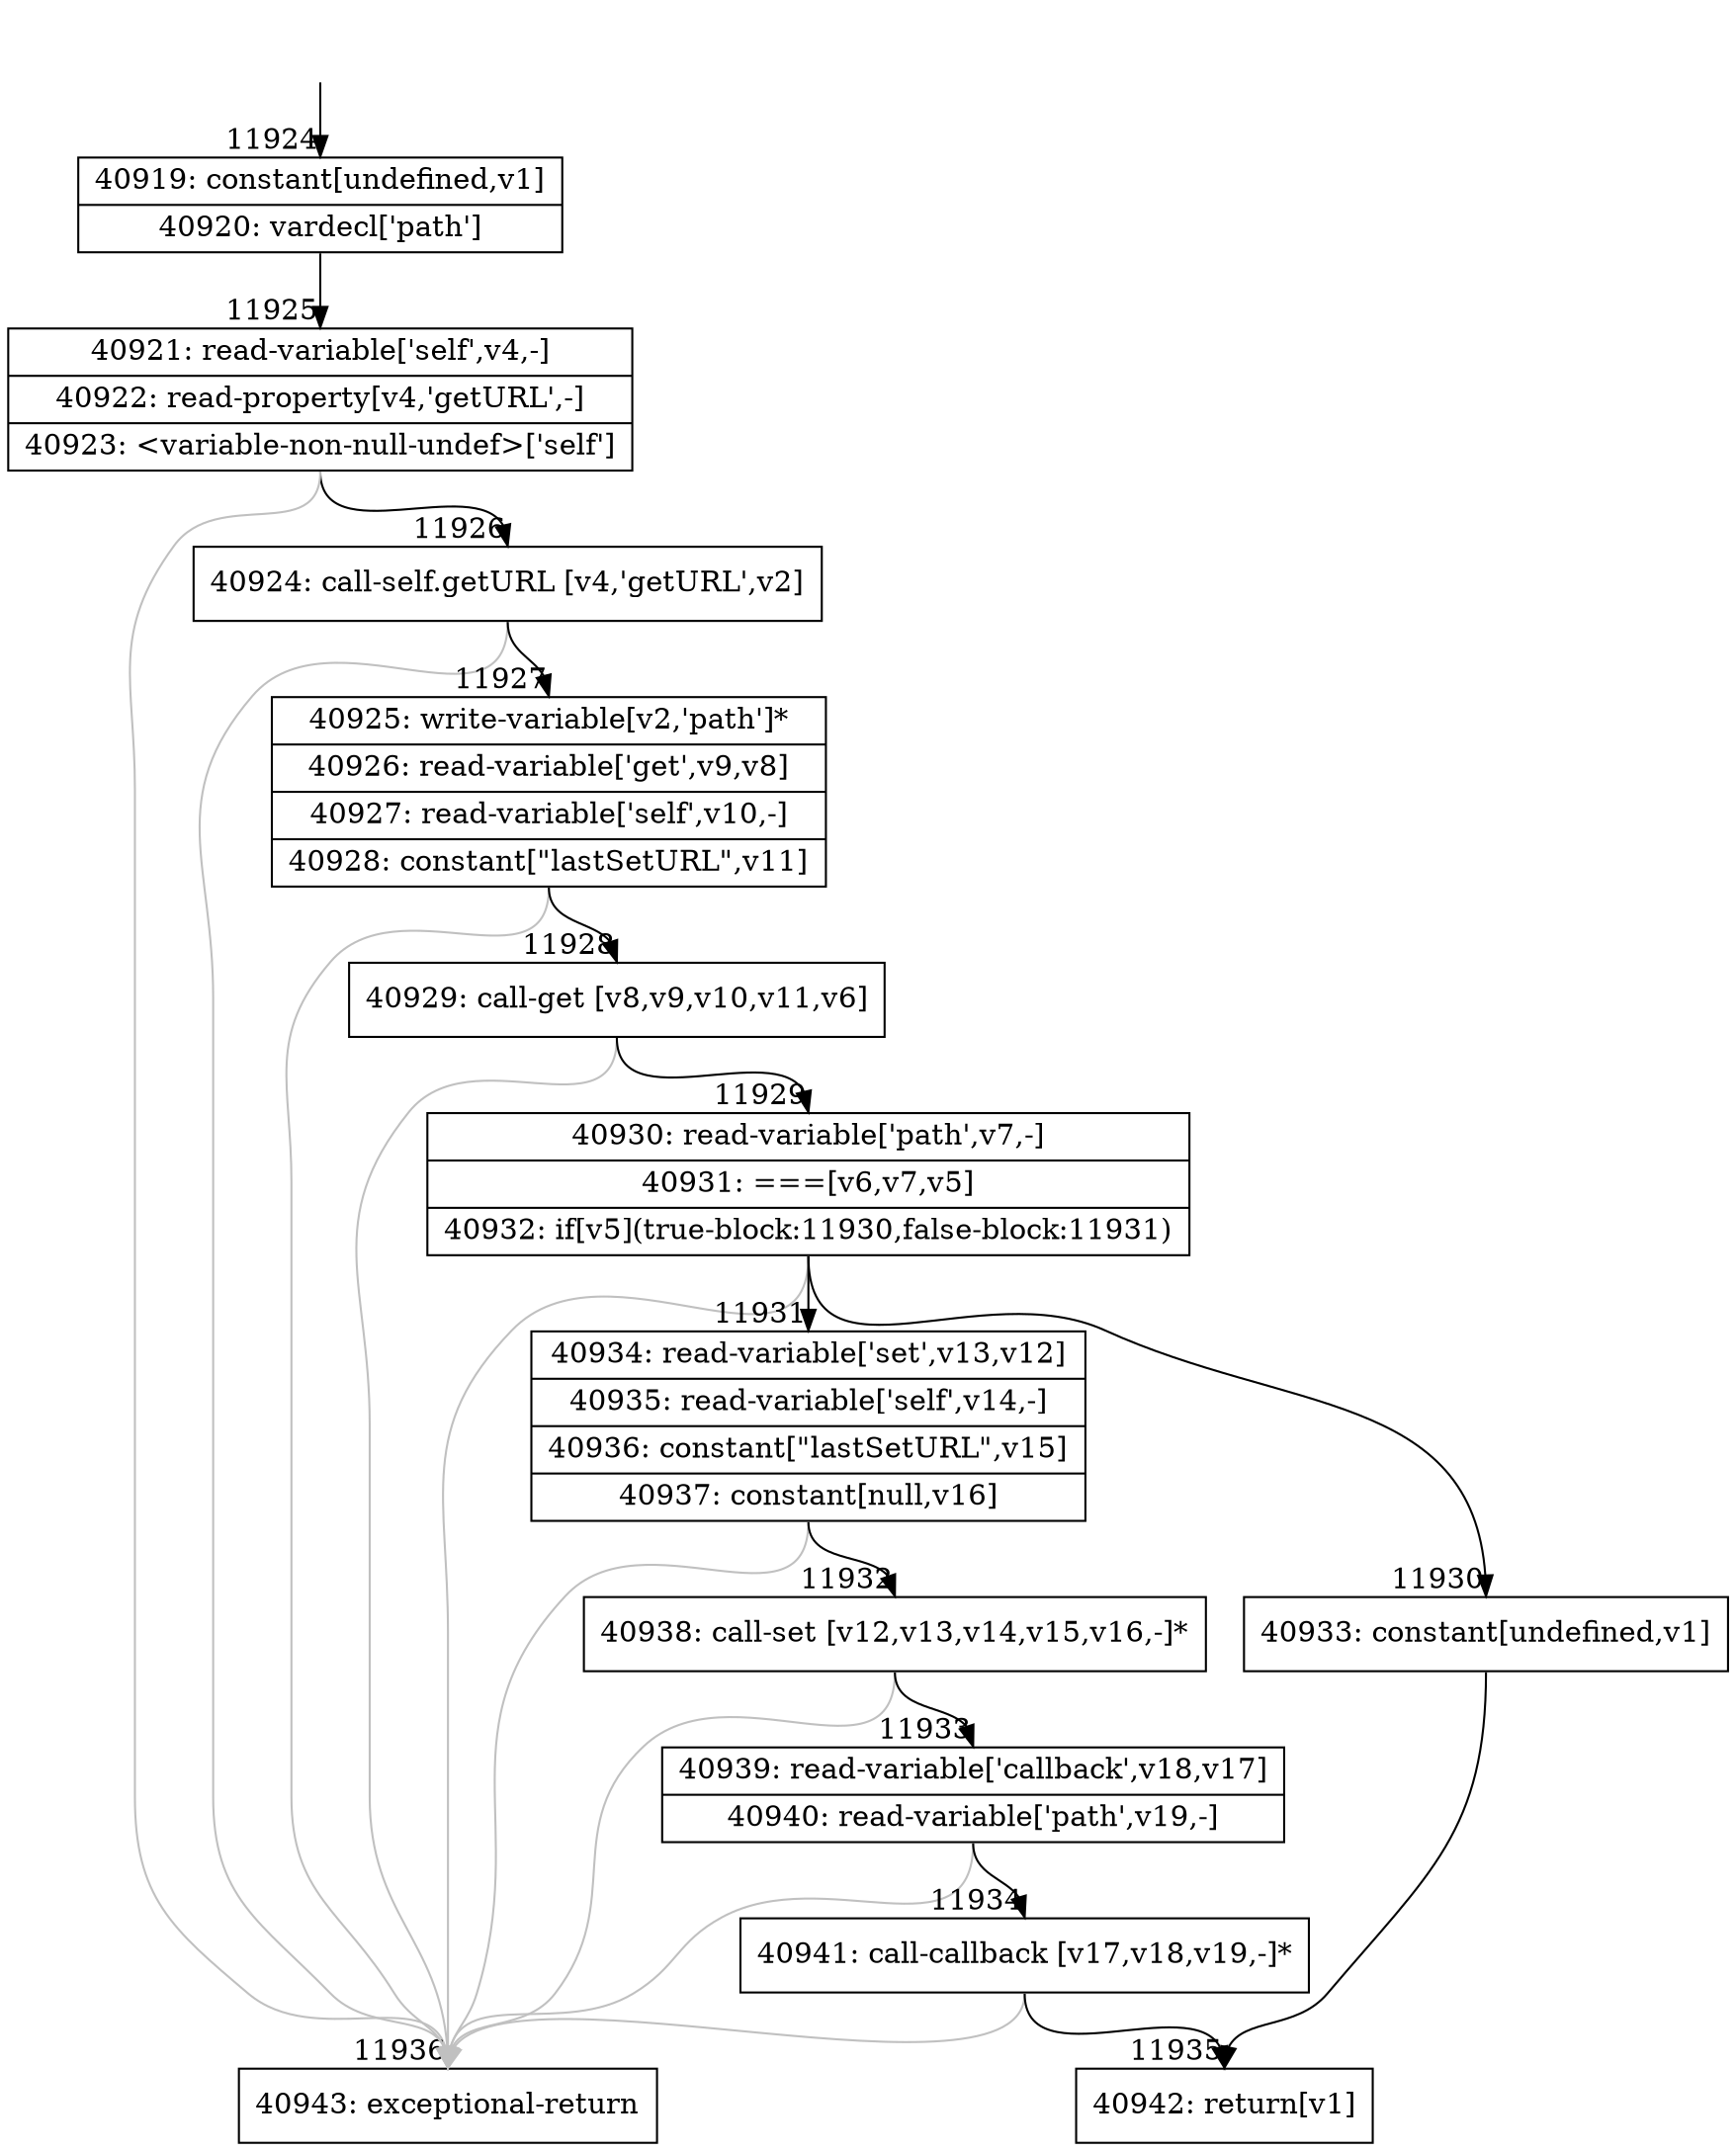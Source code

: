 digraph {
rankdir="TD"
BB_entry983[shape=none,label=""];
BB_entry983 -> BB11924 [tailport=s, headport=n, headlabel="    11924"]
BB11924 [shape=record label="{40919: constant[undefined,v1]|40920: vardecl['path']}" ] 
BB11924 -> BB11925 [tailport=s, headport=n, headlabel="      11925"]
BB11925 [shape=record label="{40921: read-variable['self',v4,-]|40922: read-property[v4,'getURL',-]|40923: \<variable-non-null-undef\>['self']}" ] 
BB11925 -> BB11926 [tailport=s, headport=n, headlabel="      11926"]
BB11925 -> BB11936 [tailport=s, headport=n, color=gray, headlabel="      11936"]
BB11926 [shape=record label="{40924: call-self.getURL [v4,'getURL',v2]}" ] 
BB11926 -> BB11927 [tailport=s, headport=n, headlabel="      11927"]
BB11926 -> BB11936 [tailport=s, headport=n, color=gray]
BB11927 [shape=record label="{40925: write-variable[v2,'path']*|40926: read-variable['get',v9,v8]|40927: read-variable['self',v10,-]|40928: constant[\"lastSetURL\",v11]}" ] 
BB11927 -> BB11928 [tailport=s, headport=n, headlabel="      11928"]
BB11927 -> BB11936 [tailport=s, headport=n, color=gray]
BB11928 [shape=record label="{40929: call-get [v8,v9,v10,v11,v6]}" ] 
BB11928 -> BB11929 [tailport=s, headport=n, headlabel="      11929"]
BB11928 -> BB11936 [tailport=s, headport=n, color=gray]
BB11929 [shape=record label="{40930: read-variable['path',v7,-]|40931: ===[v6,v7,v5]|40932: if[v5](true-block:11930,false-block:11931)}" ] 
BB11929 -> BB11930 [tailport=s, headport=n, headlabel="      11930"]
BB11929 -> BB11931 [tailport=s, headport=n, headlabel="      11931"]
BB11929 -> BB11936 [tailport=s, headport=n, color=gray]
BB11930 [shape=record label="{40933: constant[undefined,v1]}" ] 
BB11930 -> BB11935 [tailport=s, headport=n, headlabel="      11935"]
BB11931 [shape=record label="{40934: read-variable['set',v13,v12]|40935: read-variable['self',v14,-]|40936: constant[\"lastSetURL\",v15]|40937: constant[null,v16]}" ] 
BB11931 -> BB11932 [tailport=s, headport=n, headlabel="      11932"]
BB11931 -> BB11936 [tailport=s, headport=n, color=gray]
BB11932 [shape=record label="{40938: call-set [v12,v13,v14,v15,v16,-]*}" ] 
BB11932 -> BB11933 [tailport=s, headport=n, headlabel="      11933"]
BB11932 -> BB11936 [tailport=s, headport=n, color=gray]
BB11933 [shape=record label="{40939: read-variable['callback',v18,v17]|40940: read-variable['path',v19,-]}" ] 
BB11933 -> BB11934 [tailport=s, headport=n, headlabel="      11934"]
BB11933 -> BB11936 [tailport=s, headport=n, color=gray]
BB11934 [shape=record label="{40941: call-callback [v17,v18,v19,-]*}" ] 
BB11934 -> BB11935 [tailport=s, headport=n]
BB11934 -> BB11936 [tailport=s, headport=n, color=gray]
BB11935 [shape=record label="{40942: return[v1]}" ] 
BB11936 [shape=record label="{40943: exceptional-return}" ] 
//#$~ 22039
}
